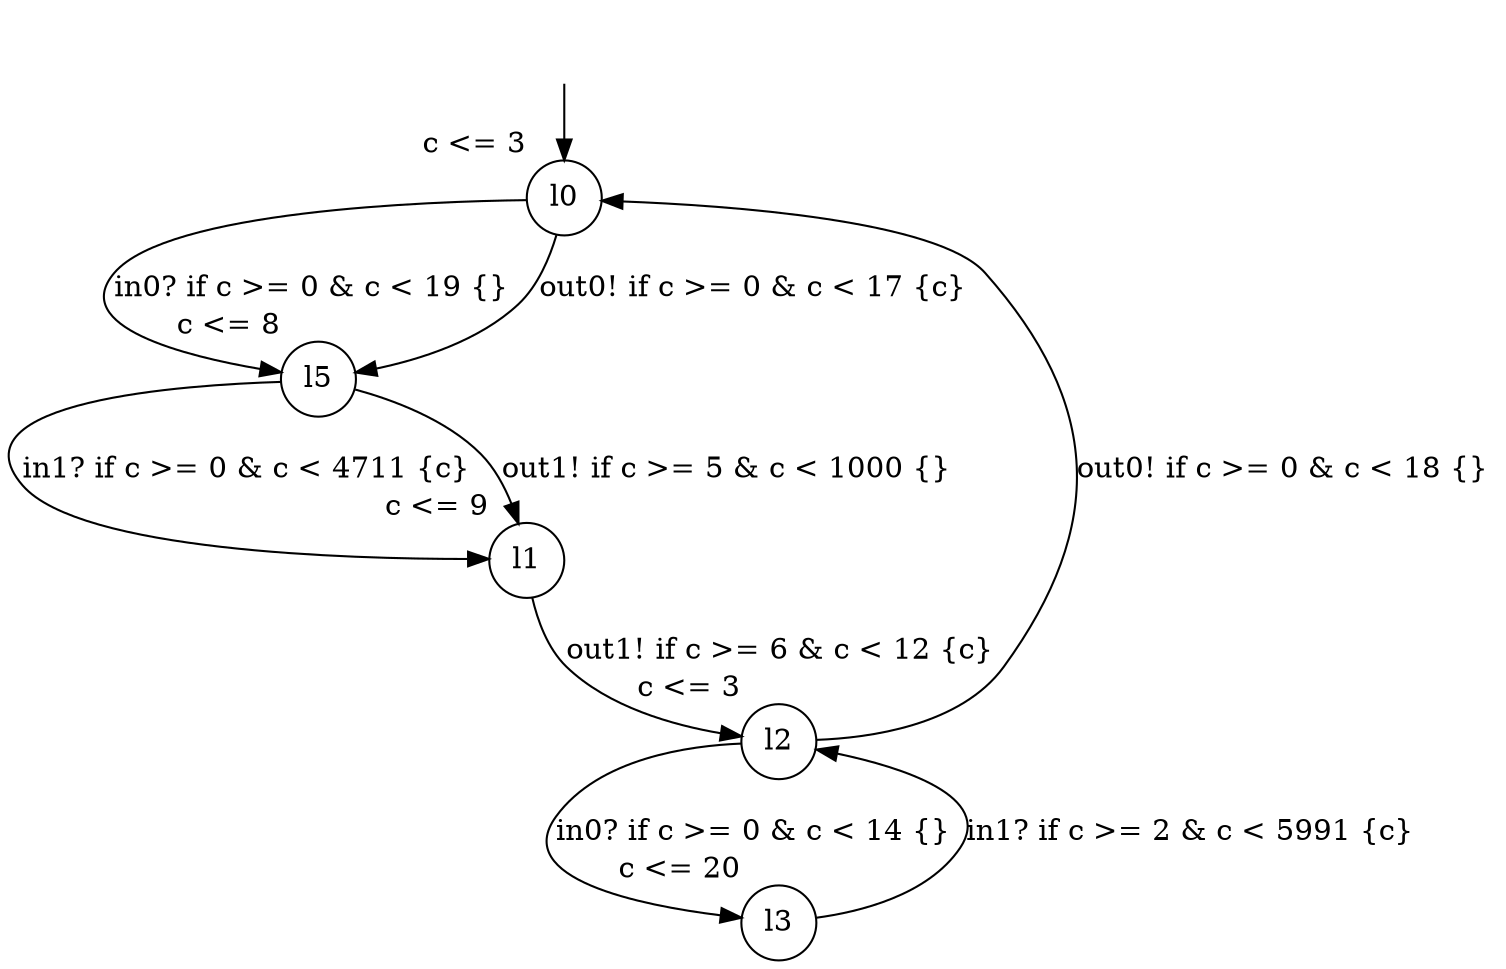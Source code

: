 digraph g {
__start0 [label="" shape="none"];
l0 [shape="circle" margin=0 label="l0", xlabel="c <= 3"];
l1 [shape="circle" margin=0 label="l1", xlabel="c <= 9"];
l2 [shape="circle" margin=0 label="l2", xlabel="c <= 3"];
l3 [shape="circle" margin=0 label="l3", xlabel="c <= 20"];
l5 [shape="circle" margin=0 label="l5", xlabel="c <= 8"];
l0 -> l5 [label="in0? if c >= 0 & c < 19 {} "];
l0 -> l5 [label="out0! if c >= 0 & c < 17 {c} "];
l1 -> l2 [label="out1! if c >= 6 & c < 12 {c} "];
l2 -> l0 [label="out0! if c >= 0 & c < 18 {} "];
l2 -> l3 [label="in0? if c >= 0 & c < 14 {} "];
l3 -> l2 [label="in1? if c >= 2 & c < 5991 {c} "];
l5 -> l1 [label="in1? if c >= 0 & c < 4711 {c} "];
l5 -> l1 [label="out1! if c >= 5 & c < 1000 {} "];
__start0 -> l0;
}
